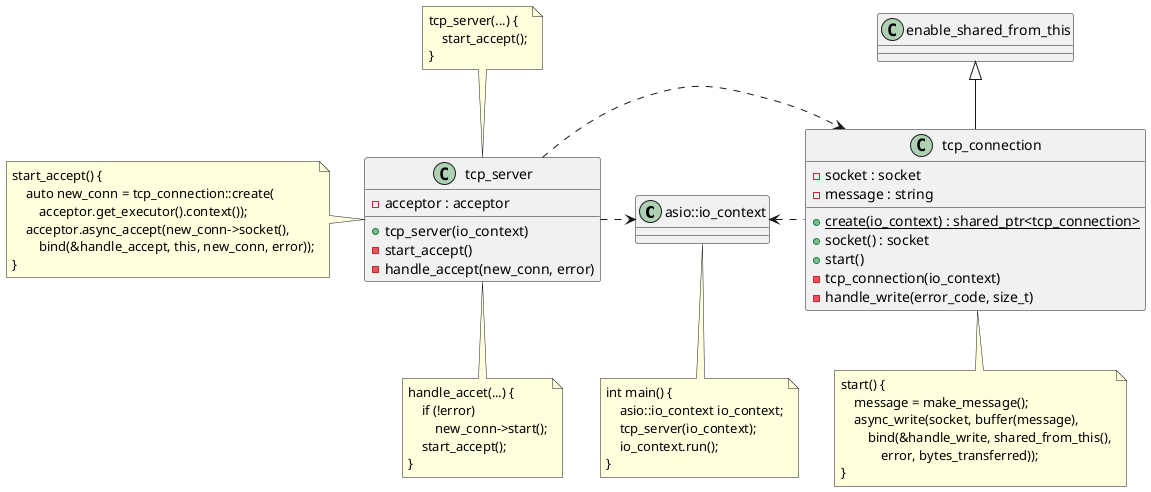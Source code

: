 @startuml

class asio::io_context
note bottom
    int main() {
        asio::io_context io_context;
        tcp_server(io_context);
        io_context.run();
    }
end note

class enable_shared_from_this
class tcp_connection {
    - socket : socket
    - message : string
    + {static} create(io_context) : shared_ptr<tcp_connection>
    + socket() : socket
    + start()
    - tcp_connection(io_context)
    - handle_write(error_code, size_t)
}
enable_shared_from_this <|-- tcp_connection
asio::io_context <. tcp_connection
note bottom of tcp_connection
    start() {
        message = make_message();
        async_write(socket, buffer(message),
            bind(&handle_write, shared_from_this(),
                error, bytes_transferred));
    }
end note

class tcp_server {
    - acceptor : acceptor
    + tcp_server(io_context)
    - start_accept()
    - handle_accept(new_conn, error)
}
tcp_server .> asio::io_context
note top of tcp_server
    tcp_server(...) {
        start_accept();
    }
end note
note left of tcp_server
    start_accept() {
        auto new_conn = tcp_connection::create(
            acceptor.get_executor().context());
        acceptor.async_accept(new_conn->socket(),
            bind(&handle_accept, this, new_conn, error));
    }
end note
note bottom of tcp_server
    handle_accet(...) {
        if (!error)
            new_conn->start();
        start_accept();
    }
end note
tcp_server .> tcp_connection
@enduml


